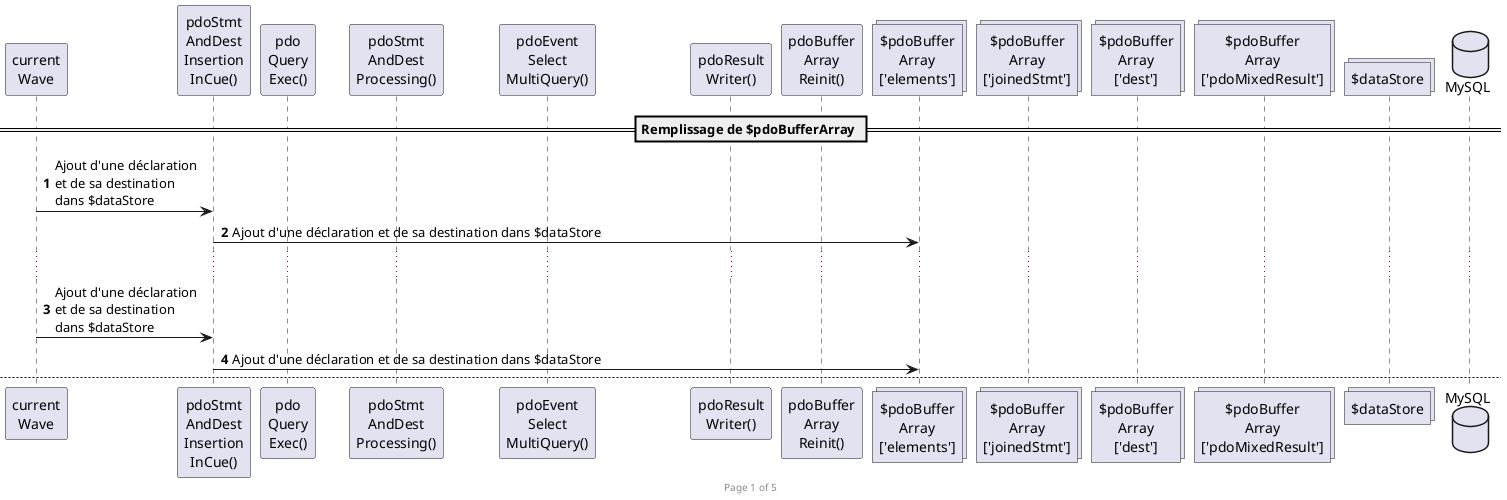 @startuml

skinparam ClassFontSize 11
skinparam ClassFontName Verdana

autonumber

footer Page %page% of %lastpage%

participant "current\nWave" as currentWave

participant "pdoStmt\nAndDest\nInsertion\nInCue()" as pdoStmtAndDestInsertionInCue
participant "pdo\nQuery\nExec()" as pdoQueryExec
participant "pdoStmt\nAndDest\nProcessing()" as pdoStmtAndDestProcessing
participant "pdoEvent\nSelect\nMultiQuery()" as pdoEventSelectMultiQuery
participant "pdoResult\nWriter()" as pdoResultWriter
participant "pdoBuffer\nArray\nReinit()" as pdoBufferArrayReinit

collections "$pdoBuffer\nArray\n['elements']" as pdoBufferArrayElements
collections "$pdoBuffer\nArray\n['joinedStmt']" as pdoBufferArrayJoinedStmt
collections "$pdoBuffer\nArray\n['dest']" as pdoBufferArrayDest
collections "$pdoBuffer\nArray\n['pdoMixedResult']" as pdoBufferArrayMixedResult
collections "$dataStore" as dataStore

database MySQL



== Remplissage de $pdoBufferArray ==
currentWave -> pdoStmtAndDestInsertionInCue : Ajout d'une déclaration\net de sa destination\ndans $dataStore
pdoStmtAndDestInsertionInCue -> pdoBufferArrayElements : Ajout d'une déclaration et de sa destination dans $dataStore
...
currentWave -> pdoStmtAndDestInsertionInCue : Ajout d'une déclaration\net de sa destination\ndans $dataStore
pdoStmtAndDestInsertionInCue -> pdoBufferArrayElements : Ajout d'une déclaration et de sa destination dans $dataStore


newpage
== Préparation des données de $pdoBufferArray ==

currentWave -> pdoQueryExec : Lancement de\nla séquence
activate pdoQueryExec

pdoQueryExec -> pdoStmtAndDestProcessing : Lancement
activate pdoStmtAndDestProcessing

pdoStmtAndDestProcessing -> pdoBufferArrayElements : Concatenation de toutes les déclarations\nstockées dans $pdoBufferArray['elements']
pdoStmtAndDestProcessing -> pdoBufferArrayJoinedStmt : Stockage de la string incluant toutes les\ndéclarations dans $pdoBufferArray['joinedStmt']

pdoStmtAndDestProcessing -> pdoBufferArrayElements : Séparation de toutes les destinations
pdoStmtAndDestProcessing -> pdoBufferArrayDest : array_push des destinations dans $pdoBufferArray['dest']
deactivate pdoStmtAndDestProcessing


newpage
== Connexion au serveur MySQL ==

pdoQueryExec -> pdoEventSelectMultiQuery : Demande de connexion à la DB
activate pdoEventSelectMultiQuery

pdoBufferArrayJoinedStmt --> pdoEventSelectMultiQuery : Récupération de la string des déclarations

pdoEventSelectMultiQuery -> MySQL : Envoie de la requête au serveur MySQL
activate MySQL

MySQL --> pdoEventSelectMultiQuery : Donnée renvoyées par le serveur MySQL
deactivate MySQL

pdoBufferArrayDest -> pdoEventSelectMultiQuery : Utilisation des indexes de $pdoBufferArray['dest'] pour "dérouler"\nles résultats de la requête dans un foreach()

pdoEventSelectMultiQuery -> pdoEventSelectMultiQuery : foreach() pour que\nnextRowSet()\nprésente les données\nreçues suivantes

pdoEventSelectMultiQuery --> pdoQueryExec : Retour des données de la requête
deactivate pdoEventSelectMultiQuery

pdoQueryExec -> pdoBufferArrayMixedResult : Ecriture des données retournées dans $pdoBufferArray['pdoMixedResult']

newpage
== Ecriture des données dans $dataStore ==

pdoQueryExec -> pdoResultWriter : Demande d'écriture des données dans le $dataStore
activate pdoResultWriter

pdoBufferArrayDest --> pdoResultWriter : Récupération des destinations des données\ndans $dataStore depuis $pdoBufferArray['dest']
pdoBufferArrayMixedResult --> pdoResultWriter : Récupération des données depuis $pdoBufferArray['pdoMixedResult']

pdoResultWriter -> dataStore : foreach() d'écriture des données aux bonnes destinations dans $dataStore
deactivate pdoResultWriter


newpage
== Réinitialisation de $pdoBufferArray ==

pdoQueryExec -> pdoBufferArrayReinit : Demande de réinitialisation de tout le contenu de $pdoBufferArray
deactivate pdoQueryExec
activate pdoBufferArrayReinit

pdoBufferArrayReinit -> pdoBufferArrayElements : Vidage
pdoBufferArrayReinit -> pdoBufferArrayJoinedStmt : Vidage
pdoBufferArrayReinit -> pdoBufferArrayDest : Vidage
pdoBufferArrayReinit -> pdoBufferArrayMixedResult : Vidage
deactivate pdoBufferArrayReinit

@enduml
